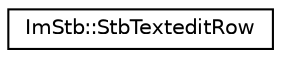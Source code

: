 digraph "Graphical Class Hierarchy"
{
  edge [fontname="Helvetica",fontsize="10",labelfontname="Helvetica",labelfontsize="10"];
  node [fontname="Helvetica",fontsize="10",shape=record];
  rankdir="LR";
  Node0 [label="ImStb::StbTexteditRow",height=0.2,width=0.4,color="black", fillcolor="white", style="filled",URL="$structImStb_1_1StbTexteditRow.html"];
}
